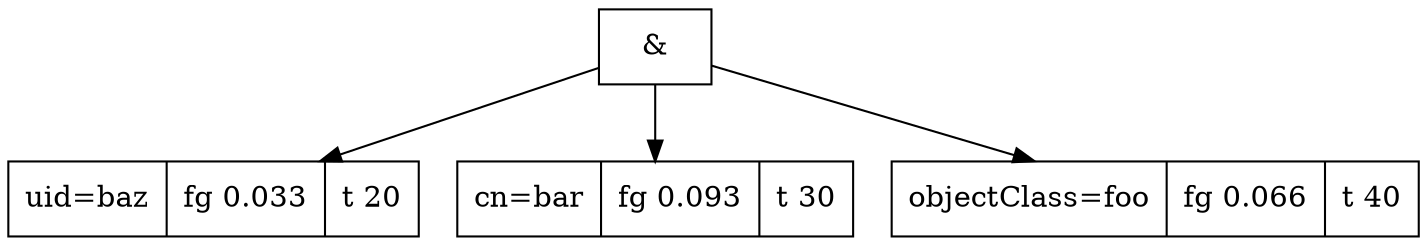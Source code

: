 // Represent the AST of the filter '(&(objectClass=foo)(cn=bar)(uid=baz))', with popularity values

digraph FilterBasic {
    root_and [label="&", shape=record];
    uid_baz [label="uid=baz|fg 0.033|t 20", shape=record];
    cn_bar [label="cn=bar|fg 0.093|t 30", shape=record];
    oc_foo [label="objectClass=foo|fg 0.066|t 40", shape=record];
    root_and -> uid_baz;
    root_and -> cn_bar;
    root_and -> oc_foo;
}

